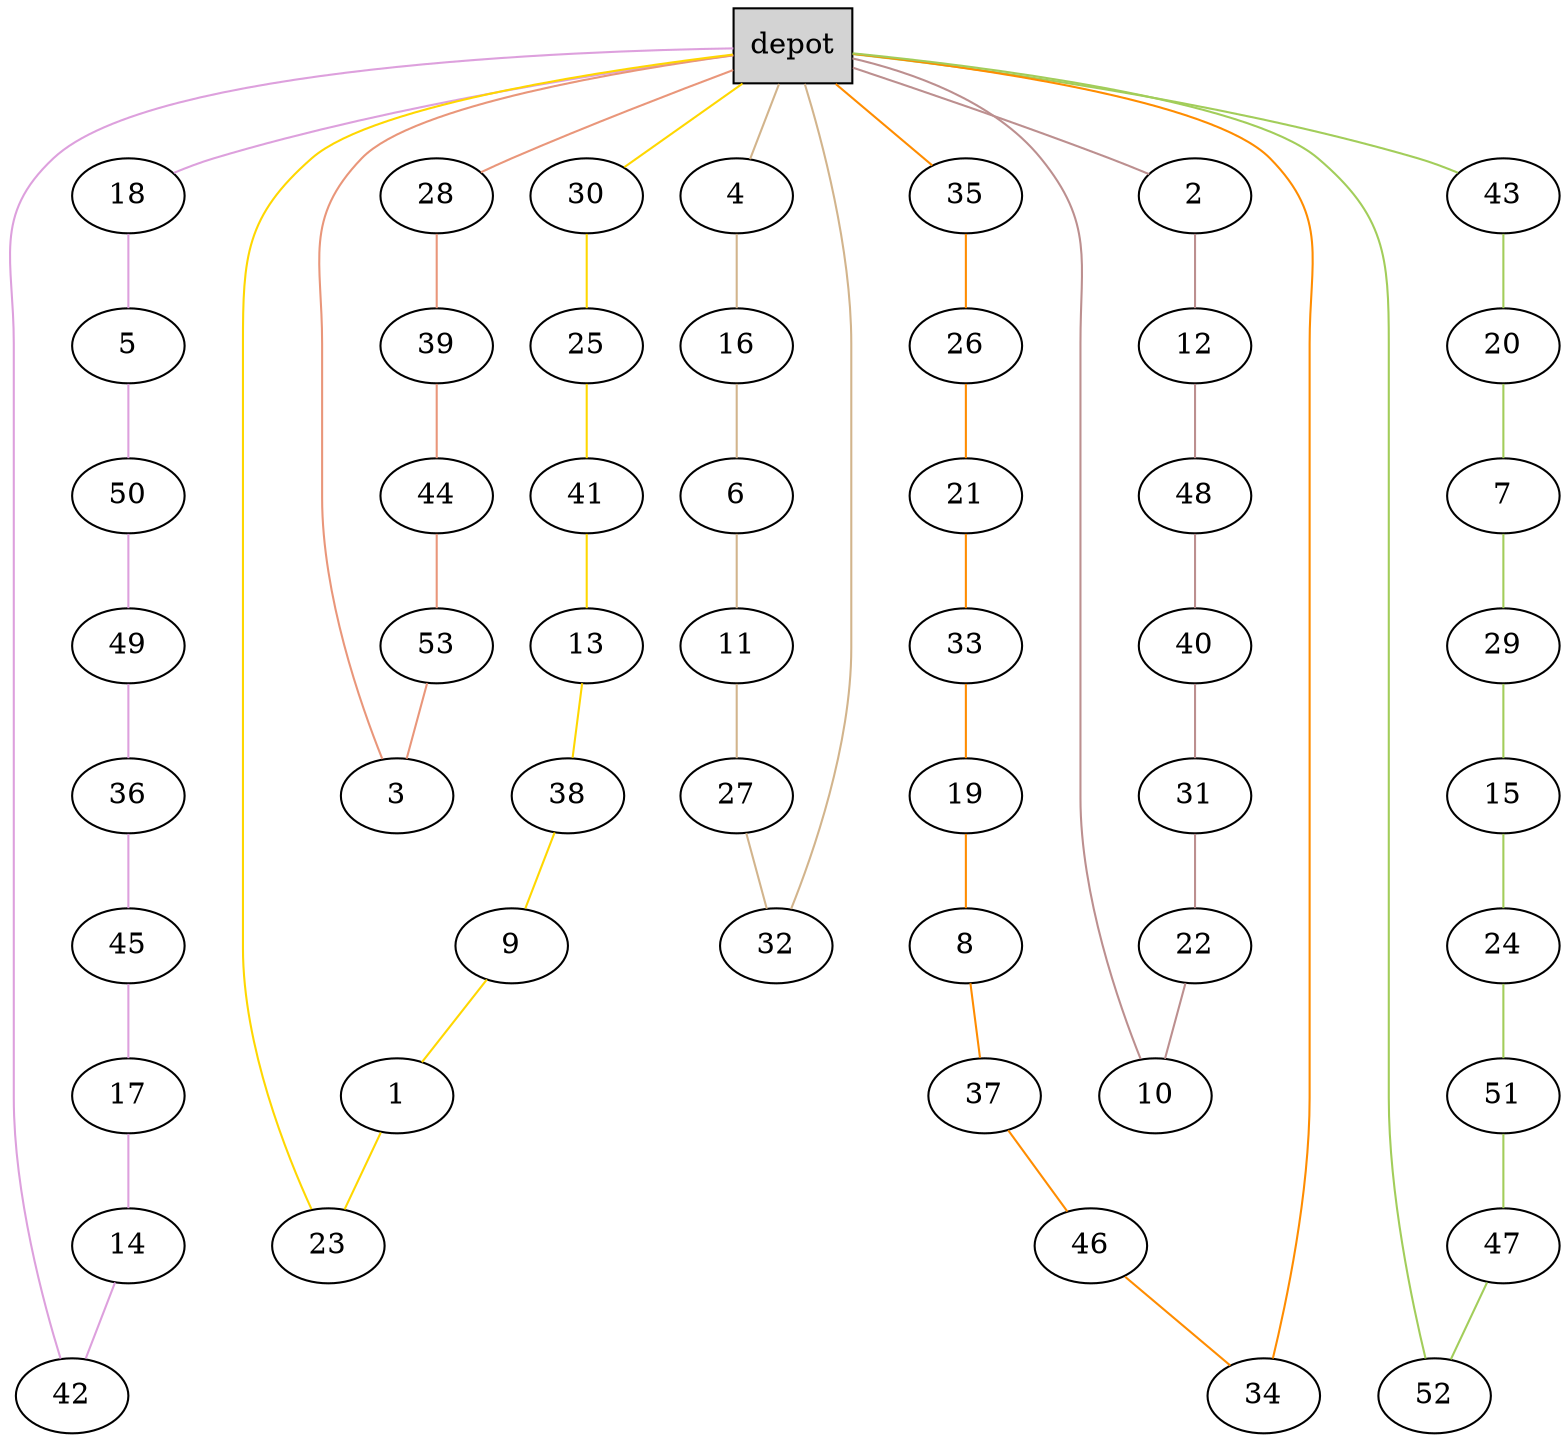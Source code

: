 graph G {
  0[shape = box, label = "depot", style = filled ];
  28[shape = ellipse];
  "0"--"28"[color = darksalmon];
  39[shape = ellipse];
  "28"--"39"[color = darksalmon];
  44[shape = ellipse];
  "39"--"44"[color = darksalmon];
  53[shape = ellipse];
  "44"--"53"[color = darksalmon];
  3[shape = ellipse];
  "53"--"3"[color = darksalmon];
  "3"--"0"[color = darksalmon];
  30[shape = ellipse];
  "0"--"30"[color = gold];
  25[shape = ellipse];
  "30"--"25"[color = gold];
  41[shape = ellipse];
  "25"--"41"[color = gold];
  13[shape = ellipse];
  "41"--"13"[color = gold];
  38[shape = ellipse];
  "13"--"38"[color = gold];
  9[shape = ellipse];
  "38"--"9"[color = gold];
  1[shape = ellipse];
  "9"--"1"[color = gold];
  23[shape = ellipse];
  "1"--"23"[color = gold];
  "23"--"0"[color = gold];
  18[shape = ellipse];
  "0"--"18"[color = plum];
  5[shape = ellipse];
  "18"--"5"[color = plum];
  50[shape = ellipse];
  "5"--"50"[color = plum];
  49[shape = ellipse];
  "50"--"49"[color = plum];
  36[shape = ellipse];
  "49"--"36"[color = plum];
  45[shape = ellipse];
  "36"--"45"[color = plum];
  17[shape = ellipse];
  "45"--"17"[color = plum];
  14[shape = ellipse];
  "17"--"14"[color = plum];
  42[shape = ellipse];
  "14"--"42"[color = plum];
  "42"--"0"[color = plum];
  4[shape = ellipse];
  "0"--"4"[color = tan];
  16[shape = ellipse];
  "4"--"16"[color = tan];
  6[shape = ellipse];
  "16"--"6"[color = tan];
  11[shape = ellipse];
  "6"--"11"[color = tan];
  27[shape = ellipse];
  "11"--"27"[color = tan];
  32[shape = ellipse];
  "27"--"32"[color = tan];
  "32"--"0"[color = tan];
  35[shape = ellipse];
  "0"--"35"[color = darkorange];
  26[shape = ellipse];
  "35"--"26"[color = darkorange];
  21[shape = ellipse];
  "26"--"21"[color = darkorange];
  33[shape = ellipse];
  "21"--"33"[color = darkorange];
  19[shape = ellipse];
  "33"--"19"[color = darkorange];
  8[shape = ellipse];
  "19"--"8"[color = darkorange];
  37[shape = ellipse];
  "8"--"37"[color = darkorange];
  46[shape = ellipse];
  "37"--"46"[color = darkorange];
  34[shape = ellipse];
  "46"--"34"[color = darkorange];
  "34"--"0"[color = darkorange];
  2[shape = ellipse];
  "0"--"2"[color = rosybrown];
  12[shape = ellipse];
  "2"--"12"[color = rosybrown];
  48[shape = ellipse];
  "12"--"48"[color = rosybrown];
  40[shape = ellipse];
  "48"--"40"[color = rosybrown];
  31[shape = ellipse];
  "40"--"31"[color = rosybrown];
  22[shape = ellipse];
  "31"--"22"[color = rosybrown];
  10[shape = ellipse];
  "22"--"10"[color = rosybrown];
  "10"--"0"[color = rosybrown];
  43[shape = ellipse];
  "0"--"43"[color = darkolivegreen3];
  20[shape = ellipse];
  "43"--"20"[color = darkolivegreen3];
  7[shape = ellipse];
  "20"--"7"[color = darkolivegreen3];
  29[shape = ellipse];
  "7"--"29"[color = darkolivegreen3];
  15[shape = ellipse];
  "29"--"15"[color = darkolivegreen3];
  24[shape = ellipse];
  "15"--"24"[color = darkolivegreen3];
  51[shape = ellipse];
  "24"--"51"[color = darkolivegreen3];
  47[shape = ellipse];
  "51"--"47"[color = darkolivegreen3];
  52[shape = ellipse];
  "47"--"52"[color = darkolivegreen3];
  "52"--"0"[color = darkolivegreen3];
}
